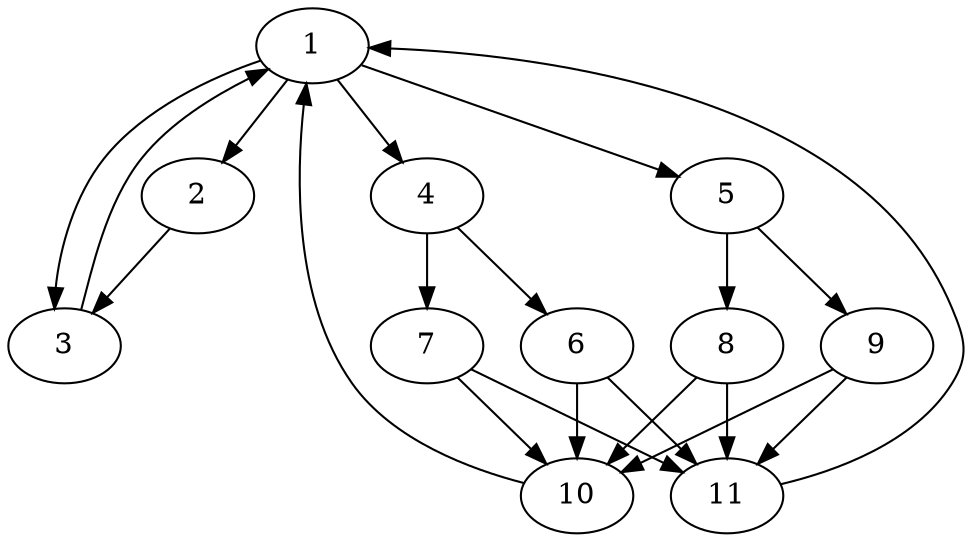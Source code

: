 digraph actions { 
compound = true; "1" [label="1", style=filled, fillcolor=white]; "2" [label="2", style=filled, fillcolor=white]; "3" [label="3", style=filled, fillcolor=white]; "4" [label="4", style=filled, fillcolor=white]; "5" [label="5", style=filled, fillcolor=white]; "6" [label="6", style=filled, fillcolor=white]; "7" [label="7", style=filled, fillcolor=white]; "8" [label="8", style=filled, fillcolor=white]; "9" [label="9", style=filled, fillcolor=white]; "10" [label="10", style=filled, fillcolor=white]; "11" [label="11", style=filled, fillcolor=white];"1" -> "2";"1" -> "3";"1" -> "4";"1" -> "5";"2" -> "3";"3" -> "1";"4" -> "6";"4" -> "7";"5" -> "8";"5" -> "9";"6" -> "10";"6" -> "11";"7" -> "10";"7" -> "11";"8" -> "10";"8" -> "11";"9" -> "10";"9" -> "11";"10" -> "1";"11" -> "1";}